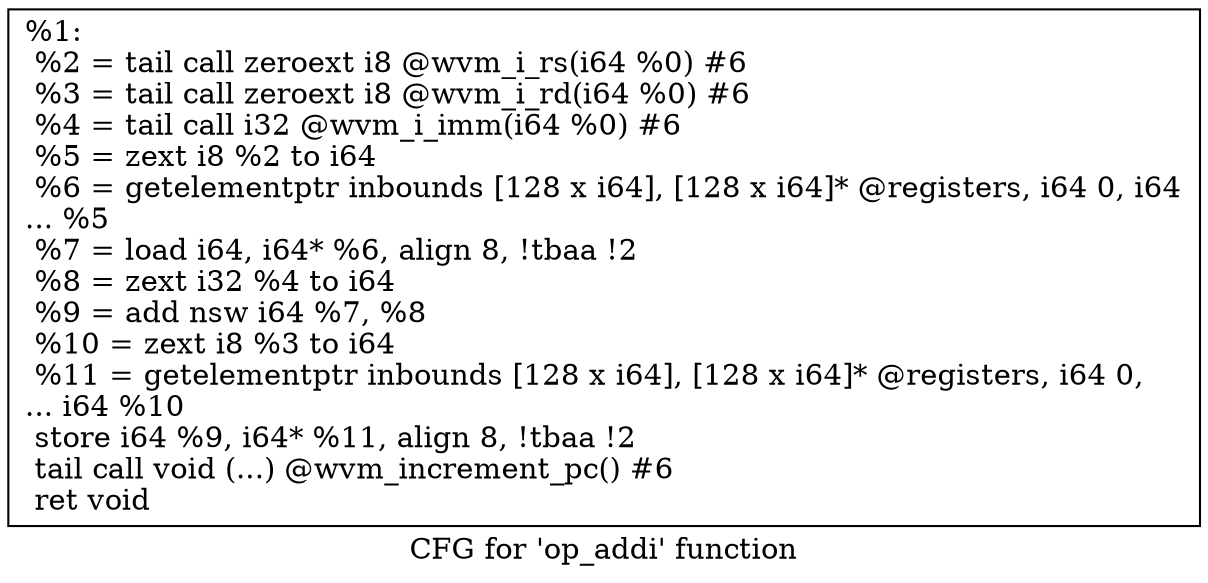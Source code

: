 digraph "CFG for 'op_addi' function" {
	label="CFG for 'op_addi' function";

	Node0x7f8ef0d22650 [shape=record,label="{%1:\l  %2 = tail call zeroext i8 @wvm_i_rs(i64 %0) #6\l  %3 = tail call zeroext i8 @wvm_i_rd(i64 %0) #6\l  %4 = tail call i32 @wvm_i_imm(i64 %0) #6\l  %5 = zext i8 %2 to i64\l  %6 = getelementptr inbounds [128 x i64], [128 x i64]* @registers, i64 0, i64\l... %5\l  %7 = load i64, i64* %6, align 8, !tbaa !2\l  %8 = zext i32 %4 to i64\l  %9 = add nsw i64 %7, %8\l  %10 = zext i8 %3 to i64\l  %11 = getelementptr inbounds [128 x i64], [128 x i64]* @registers, i64 0,\l... i64 %10\l  store i64 %9, i64* %11, align 8, !tbaa !2\l  tail call void (...) @wvm_increment_pc() #6\l  ret void\l}"];
}
